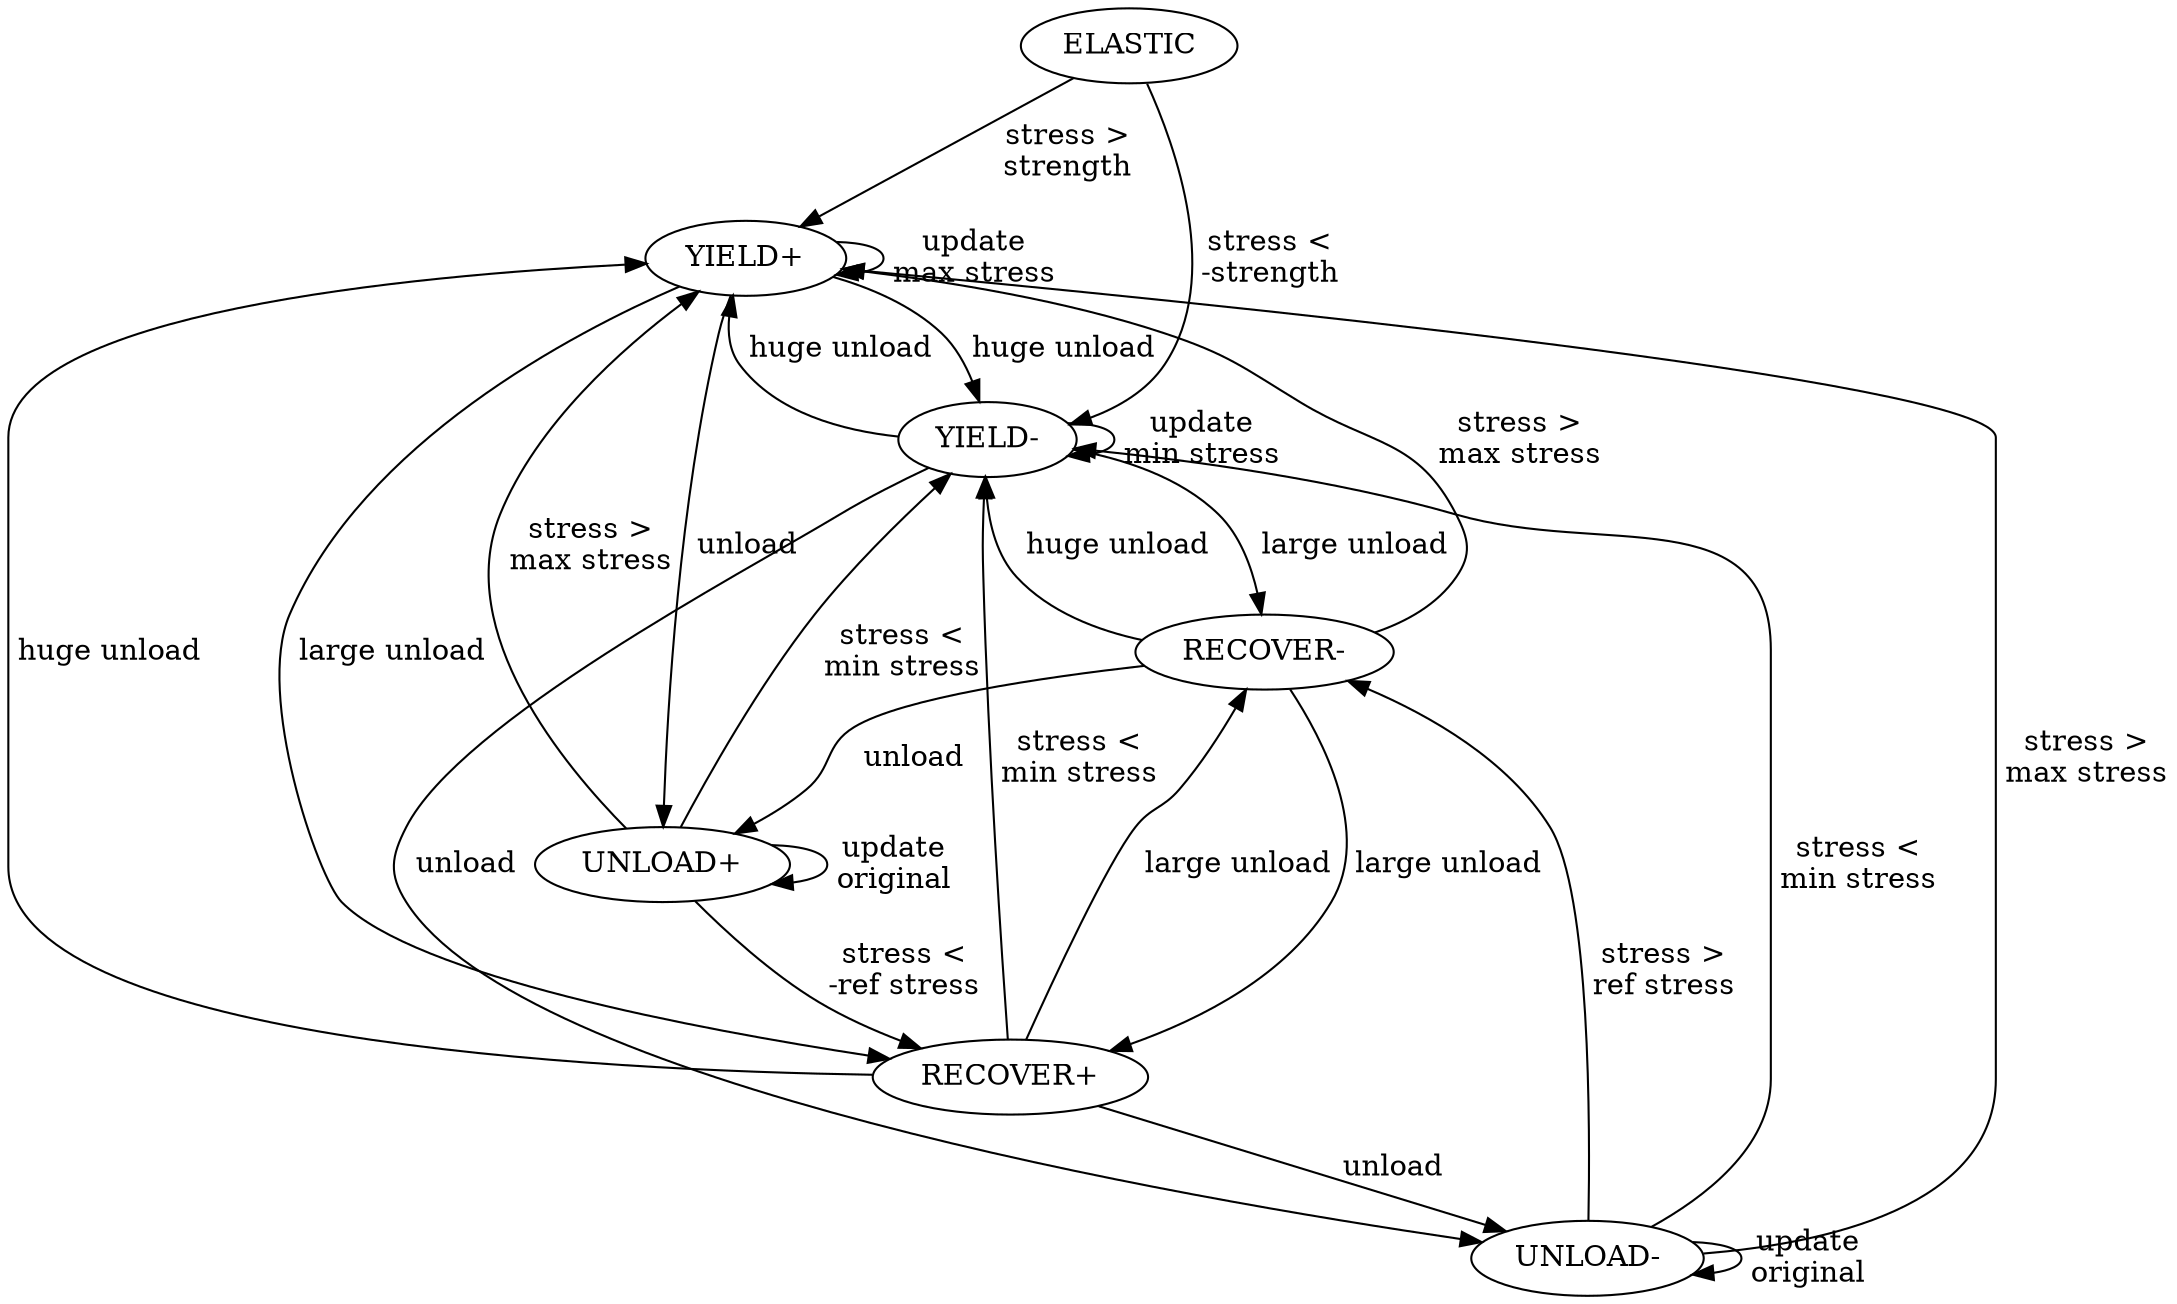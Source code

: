 digraph G {
	node[shape=ellipse];
	status0[label="ELASTIC"]
	status1_plus[label="YIELD+"]
	status1_minus[label="YIELD-"]
	status2_plus[label="UNLOAD+"]
	status2_minus[label="UNLOAD-"]
	status3_plus[label="RECOVER+"]
	status3_minus[label="RECOVER-"]
	// {rank=same status1_plus status1_minus}
	// {rank=same status2_plus status2_minus}
	// {rank=same status3_plus status3_minus}
	status0 -> status1_plus[label=" stress >\n strength"]
	status1_plus -> status1_plus[label=" update\n max stress"]
	status1_plus -> status2_plus[label=" unload"]
	status1_plus -> status3_plus[label=" large unload"]
	status1_plus -> status1_minus[label=" huge unload"]
	status2_plus -> status2_plus[label=" update\n original"]
	status2_plus -> status1_plus[label=" stress >\n max stress"]
	status2_plus -> status3_plus[label=" stress <\n -ref stress"]
	status2_plus -> status1_minus[label=" stress <\n min stress"]
	status3_plus -> status2_minus[label=" unload"]
	status3_plus -> status3_minus[label=" large unload"]
	status3_plus -> status1_plus[label=" huge unload"]
	status3_plus -> status1_minus[label=" stress <\n min stress"]
	status0 -> status1_minus[label=" stress <\n -strength"]
	status1_minus -> status1_minus[label=" update\n min stress"]
	status1_minus -> status2_minus[label=" unload"]
	status1_minus -> status3_minus[label=" large unload"]
	status1_minus -> status1_plus[label=" huge unload"]
	status2_minus -> status2_minus[label=" update\n original"]
	status2_minus -> status1_minus[label=" stress <\n min stress"]
	status2_minus -> status3_minus[label=" stress >\n ref stress"]
	status2_minus -> status1_plus[label=" stress >\n max stress"]
	status3_minus -> status2_plus[label=" unload"]
	status3_minus -> status3_plus[label=" large unload"]
	status3_minus -> status1_minus[label=" huge unload"]
	status3_minus -> status1_plus[label=" stress >\n max stress"]
}
